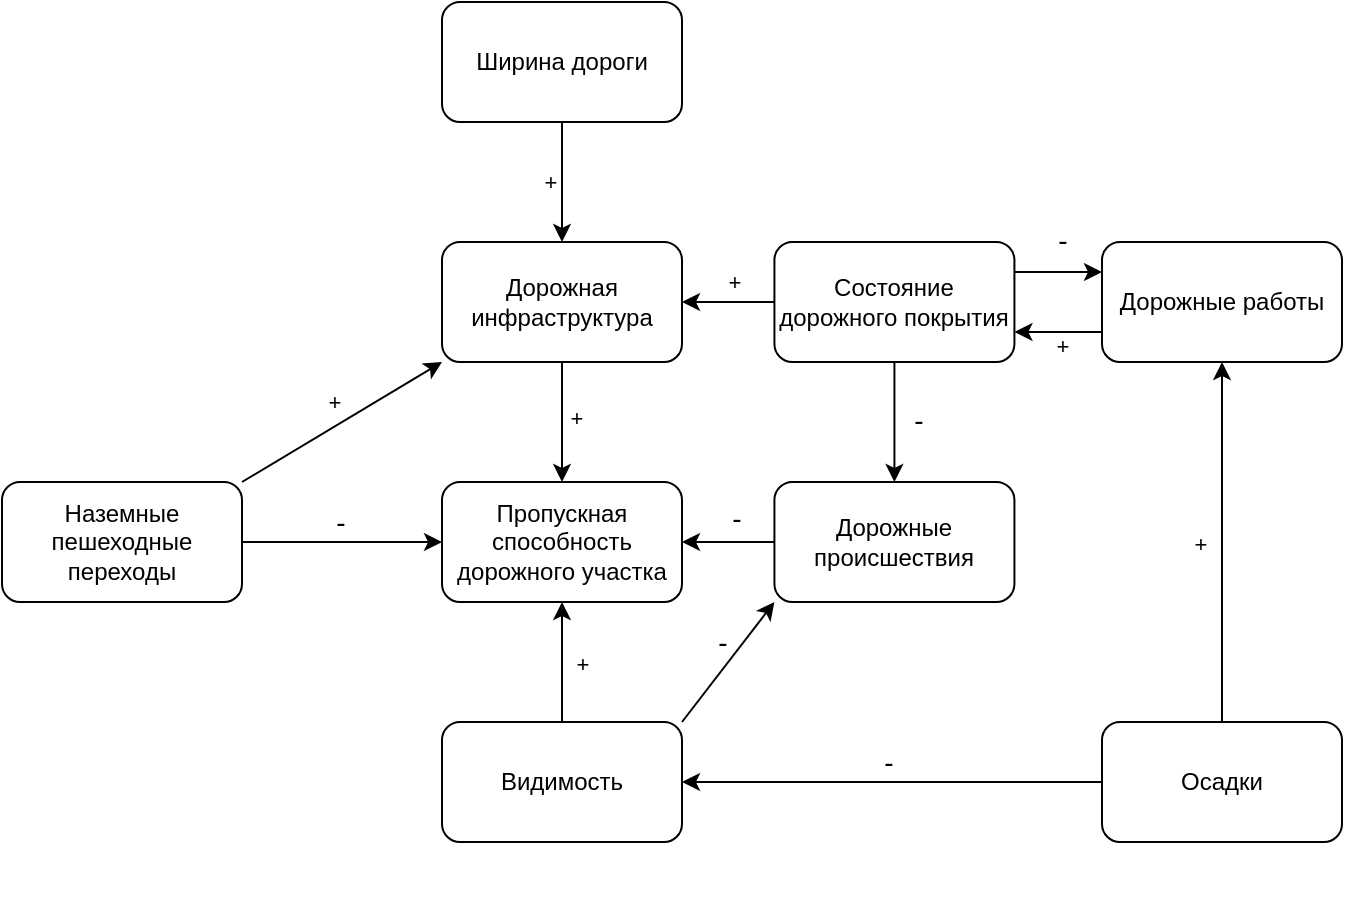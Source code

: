 <mxfile version="26.0.15">
  <diagram name="Страница — 1" id="GSURWLQaLUcnLzjiFmMF">
    <mxGraphModel dx="774" dy="477" grid="1" gridSize="10" guides="1" tooltips="1" connect="1" arrows="1" fold="1" page="1" pageScale="1" pageWidth="827" pageHeight="1169" math="0" shadow="0">
      <root>
        <mxCell id="0" />
        <mxCell id="1" parent="0" />
        <mxCell id="5zK9ElxDiLUedw-noPBC-1" value="Пропускная способность дорожного участка" style="rounded=1;whiteSpace=wrap;html=1;" vertex="1" parent="1">
          <mxGeometry x="360" y="280" width="120" height="60" as="geometry" />
        </mxCell>
        <mxCell id="5zK9ElxDiLUedw-noPBC-11" style="edgeStyle=orthogonalEdgeStyle;rounded=0;orthogonalLoop=1;jettySize=auto;html=1;exitX=0.5;exitY=1;exitDx=0;exitDy=0;entryX=0.5;entryY=0;entryDx=0;entryDy=0;" edge="1" parent="1" source="5zK9ElxDiLUedw-noPBC-10" target="5zK9ElxDiLUedw-noPBC-1">
          <mxGeometry relative="1" as="geometry" />
        </mxCell>
        <mxCell id="5zK9ElxDiLUedw-noPBC-27" value="+" style="edgeLabel;html=1;align=center;verticalAlign=middle;resizable=0;points=[];" vertex="1" connectable="0" parent="5zK9ElxDiLUedw-noPBC-11">
          <mxGeometry x="-0.067" y="7" relative="1" as="geometry">
            <mxPoint as="offset" />
          </mxGeometry>
        </mxCell>
        <mxCell id="5zK9ElxDiLUedw-noPBC-10" value="Дорожная инфраструктура" style="rounded=1;whiteSpace=wrap;html=1;" vertex="1" parent="1">
          <mxGeometry x="360" y="160" width="120" height="60" as="geometry" />
        </mxCell>
        <mxCell id="5zK9ElxDiLUedw-noPBC-12" value="Ширина дороги" style="rounded=1;whiteSpace=wrap;html=1;" vertex="1" parent="1">
          <mxGeometry x="360" y="40" width="120" height="60" as="geometry" />
        </mxCell>
        <mxCell id="5zK9ElxDiLUedw-noPBC-68" style="edgeStyle=orthogonalEdgeStyle;rounded=0;orthogonalLoop=1;jettySize=auto;html=1;exitX=0;exitY=0.5;exitDx=0;exitDy=0;entryX=1;entryY=0.5;entryDx=0;entryDy=0;" edge="1" parent="1" source="5zK9ElxDiLUedw-noPBC-13" target="5zK9ElxDiLUedw-noPBC-10">
          <mxGeometry relative="1" as="geometry" />
        </mxCell>
        <mxCell id="5zK9ElxDiLUedw-noPBC-72" value="+" style="edgeLabel;html=1;align=center;verticalAlign=middle;resizable=0;points=[];" vertex="1" connectable="0" parent="5zK9ElxDiLUedw-noPBC-68">
          <mxGeometry x="-0.125" y="-5" relative="1" as="geometry">
            <mxPoint y="-5" as="offset" />
          </mxGeometry>
        </mxCell>
        <mxCell id="5zK9ElxDiLUedw-noPBC-69" style="edgeStyle=orthogonalEdgeStyle;rounded=0;orthogonalLoop=1;jettySize=auto;html=1;exitX=0.5;exitY=1;exitDx=0;exitDy=0;entryX=0.5;entryY=0;entryDx=0;entryDy=0;" edge="1" parent="1" source="5zK9ElxDiLUedw-noPBC-13" target="5zK9ElxDiLUedw-noPBC-22">
          <mxGeometry relative="1" as="geometry" />
        </mxCell>
        <mxCell id="5zK9ElxDiLUedw-noPBC-81" style="edgeStyle=orthogonalEdgeStyle;rounded=0;orthogonalLoop=1;jettySize=auto;html=1;exitX=1;exitY=0.25;exitDx=0;exitDy=0;entryX=0;entryY=0.25;entryDx=0;entryDy=0;" edge="1" parent="1" source="5zK9ElxDiLUedw-noPBC-13" target="5zK9ElxDiLUedw-noPBC-39">
          <mxGeometry relative="1" as="geometry" />
        </mxCell>
        <mxCell id="5zK9ElxDiLUedw-noPBC-13" value="Состояние дорожного покрытия" style="rounded=1;whiteSpace=wrap;html=1;" vertex="1" parent="1">
          <mxGeometry x="526.21" y="160" width="120" height="60" as="geometry" />
        </mxCell>
        <mxCell id="5zK9ElxDiLUedw-noPBC-75" style="edgeStyle=orthogonalEdgeStyle;rounded=0;orthogonalLoop=1;jettySize=auto;html=1;exitX=1;exitY=0.5;exitDx=0;exitDy=0;entryX=0;entryY=0.5;entryDx=0;entryDy=0;" edge="1" parent="1" source="5zK9ElxDiLUedw-noPBC-14" target="5zK9ElxDiLUedw-noPBC-1">
          <mxGeometry relative="1" as="geometry" />
        </mxCell>
        <mxCell id="5zK9ElxDiLUedw-noPBC-14" value="Наземные пешеходные переходы" style="rounded=1;whiteSpace=wrap;html=1;" vertex="1" parent="1">
          <mxGeometry x="140" y="280" width="120" height="60" as="geometry" />
        </mxCell>
        <mxCell id="5zK9ElxDiLUedw-noPBC-16" value="" style="endArrow=classic;html=1;rounded=0;entryX=0.5;entryY=0;entryDx=0;entryDy=0;exitX=0.5;exitY=1;exitDx=0;exitDy=0;" edge="1" parent="1" source="5zK9ElxDiLUedw-noPBC-12" target="5zK9ElxDiLUedw-noPBC-10">
          <mxGeometry width="50" height="50" relative="1" as="geometry">
            <mxPoint x="210" y="140" as="sourcePoint" />
            <mxPoint x="310" y="180" as="targetPoint" />
          </mxGeometry>
        </mxCell>
        <mxCell id="5zK9ElxDiLUedw-noPBC-19" value="+" style="edgeLabel;html=1;align=center;verticalAlign=middle;resizable=0;points=[];" vertex="1" connectable="0" parent="5zK9ElxDiLUedw-noPBC-16">
          <mxGeometry x="0.048" y="-1" relative="1" as="geometry">
            <mxPoint x="-5" y="-2" as="offset" />
          </mxGeometry>
        </mxCell>
        <mxCell id="5zK9ElxDiLUedw-noPBC-65" style="edgeStyle=orthogonalEdgeStyle;rounded=0;orthogonalLoop=1;jettySize=auto;html=1;exitX=0;exitY=0.5;exitDx=0;exitDy=0;entryX=1;entryY=0.5;entryDx=0;entryDy=0;" edge="1" parent="1" source="5zK9ElxDiLUedw-noPBC-22" target="5zK9ElxDiLUedw-noPBC-1">
          <mxGeometry relative="1" as="geometry" />
        </mxCell>
        <mxCell id="5zK9ElxDiLUedw-noPBC-22" value="Дорожные происшествия" style="rounded=1;whiteSpace=wrap;html=1;" vertex="1" parent="1">
          <mxGeometry x="526.21" y="280" width="120" height="60" as="geometry" />
        </mxCell>
        <mxCell id="5zK9ElxDiLUedw-noPBC-33" style="edgeStyle=orthogonalEdgeStyle;rounded=0;orthogonalLoop=1;jettySize=auto;html=1;exitX=0.5;exitY=0;exitDx=0;exitDy=0;entryX=0.5;entryY=1;entryDx=0;entryDy=0;" edge="1" parent="1" source="5zK9ElxDiLUedw-noPBC-32" target="5zK9ElxDiLUedw-noPBC-1">
          <mxGeometry relative="1" as="geometry" />
        </mxCell>
        <mxCell id="5zK9ElxDiLUedw-noPBC-34" value="+" style="edgeLabel;html=1;align=center;verticalAlign=middle;resizable=0;points=[];" vertex="1" connectable="0" parent="5zK9ElxDiLUedw-noPBC-33">
          <mxGeometry x="-0.033" y="-10" relative="1" as="geometry">
            <mxPoint as="offset" />
          </mxGeometry>
        </mxCell>
        <mxCell id="5zK9ElxDiLUedw-noPBC-32" value="Видимость" style="rounded=1;whiteSpace=wrap;html=1;" vertex="1" parent="1">
          <mxGeometry x="360" y="400" width="120" height="60" as="geometry" />
        </mxCell>
        <mxCell id="5zK9ElxDiLUedw-noPBC-80" style="edgeStyle=orthogonalEdgeStyle;rounded=0;orthogonalLoop=1;jettySize=auto;html=1;exitX=0;exitY=0.75;exitDx=0;exitDy=0;entryX=1;entryY=0.75;entryDx=0;entryDy=0;" edge="1" parent="1" source="5zK9ElxDiLUedw-noPBC-39" target="5zK9ElxDiLUedw-noPBC-13">
          <mxGeometry relative="1" as="geometry" />
        </mxCell>
        <mxCell id="5zK9ElxDiLUedw-noPBC-83" value="+" style="edgeLabel;html=1;align=center;verticalAlign=middle;resizable=0;points=[];" vertex="1" connectable="0" parent="5zK9ElxDiLUedw-noPBC-80">
          <mxGeometry x="-0.061" y="7" relative="1" as="geometry">
            <mxPoint as="offset" />
          </mxGeometry>
        </mxCell>
        <mxCell id="5zK9ElxDiLUedw-noPBC-39" value="Дорожные работы" style="rounded=1;whiteSpace=wrap;html=1;" vertex="1" parent="1">
          <mxGeometry x="690" y="160" width="120" height="60" as="geometry" />
        </mxCell>
        <mxCell id="5zK9ElxDiLUedw-noPBC-45" style="edgeStyle=orthogonalEdgeStyle;rounded=0;orthogonalLoop=1;jettySize=auto;html=1;exitX=0;exitY=0.5;exitDx=0;exitDy=0;entryX=1;entryY=0.5;entryDx=0;entryDy=0;" edge="1" parent="1" source="5zK9ElxDiLUedw-noPBC-44" target="5zK9ElxDiLUedw-noPBC-32">
          <mxGeometry relative="1" as="geometry" />
        </mxCell>
        <mxCell id="5zK9ElxDiLUedw-noPBC-46" value="&lt;font style=&quot;font-size: 14px;&quot;&gt;-&lt;/font&gt;" style="edgeLabel;html=1;align=center;verticalAlign=middle;resizable=0;points=[];" vertex="1" connectable="0" parent="5zK9ElxDiLUedw-noPBC-45">
          <mxGeometry x="0.022" y="-8" relative="1" as="geometry">
            <mxPoint y="-2" as="offset" />
          </mxGeometry>
        </mxCell>
        <mxCell id="5zK9ElxDiLUedw-noPBC-47" style="edgeStyle=orthogonalEdgeStyle;rounded=0;orthogonalLoop=1;jettySize=auto;html=1;exitX=0.5;exitY=0;exitDx=0;exitDy=0;entryX=0.5;entryY=1;entryDx=0;entryDy=0;" edge="1" parent="1" source="5zK9ElxDiLUedw-noPBC-44" target="5zK9ElxDiLUedw-noPBC-39">
          <mxGeometry relative="1" as="geometry" />
        </mxCell>
        <mxCell id="5zK9ElxDiLUedw-noPBC-44" value="Осадки" style="rounded=1;whiteSpace=wrap;html=1;" vertex="1" parent="1">
          <mxGeometry x="690" y="400" width="120" height="60" as="geometry" />
        </mxCell>
        <mxCell id="5zK9ElxDiLUedw-noPBC-53" value="+" style="edgeLabel;html=1;align=center;verticalAlign=middle;resizable=0;points=[];" vertex="1" connectable="0" parent="1">
          <mxGeometry x="740.003" y="310.0" as="geometry">
            <mxPoint x="-1" y="1" as="offset" />
          </mxGeometry>
        </mxCell>
        <mxCell id="5zK9ElxDiLUedw-noPBC-63" value="" style="endArrow=classic;html=1;rounded=0;exitX=1;exitY=0;exitDx=0;exitDy=0;entryX=0;entryY=1;entryDx=0;entryDy=0;" edge="1" parent="1" source="5zK9ElxDiLUedw-noPBC-32" target="5zK9ElxDiLUedw-noPBC-22">
          <mxGeometry width="50" height="50" relative="1" as="geometry">
            <mxPoint x="560" y="410" as="sourcePoint" />
            <mxPoint x="610" y="360" as="targetPoint" />
          </mxGeometry>
        </mxCell>
        <mxCell id="5zK9ElxDiLUedw-noPBC-66" value="&lt;font style=&quot;font-size: 14px;&quot;&gt;-&lt;/font&gt;" style="edgeLabel;html=1;align=center;verticalAlign=middle;resizable=0;points=[];" vertex="1" connectable="0" parent="1">
          <mxGeometry x="500.004" y="360.0" as="geometry" />
        </mxCell>
        <mxCell id="5zK9ElxDiLUedw-noPBC-67" value="&lt;font style=&quot;font-size: 14px;&quot;&gt;-&lt;/font&gt;" style="edgeLabel;html=1;align=center;verticalAlign=middle;resizable=0;points=[];" vertex="1" connectable="0" parent="1">
          <mxGeometry x="600.004" y="440.0" as="geometry">
            <mxPoint x="-93" y="-142" as="offset" />
          </mxGeometry>
        </mxCell>
        <mxCell id="5zK9ElxDiLUedw-noPBC-71" value="&lt;font style=&quot;font-size: 14px;&quot;&gt;-&lt;/font&gt;" style="edgeLabel;html=1;align=center;verticalAlign=middle;resizable=0;points=[];" vertex="1" connectable="0" parent="1">
          <mxGeometry x="610.004" y="450.0" as="geometry">
            <mxPoint x="-12" y="-201" as="offset" />
          </mxGeometry>
        </mxCell>
        <mxCell id="5zK9ElxDiLUedw-noPBC-77" value="&lt;font style=&quot;font-size: 14px;&quot;&gt;-&lt;/font&gt;" style="edgeLabel;html=1;align=center;verticalAlign=middle;resizable=0;points=[];" vertex="1" connectable="0" parent="1">
          <mxGeometry x="632.414" y="490.0" as="geometry">
            <mxPoint x="-324" y="-190" as="offset" />
          </mxGeometry>
        </mxCell>
        <mxCell id="5zK9ElxDiLUedw-noPBC-78" value="" style="endArrow=classic;html=1;rounded=0;entryX=0;entryY=1;entryDx=0;entryDy=0;exitX=1;exitY=0;exitDx=0;exitDy=0;" edge="1" parent="1" source="5zK9ElxDiLUedw-noPBC-14" target="5zK9ElxDiLUedw-noPBC-10">
          <mxGeometry width="50" height="50" relative="1" as="geometry">
            <mxPoint x="220" y="270" as="sourcePoint" />
            <mxPoint x="270" y="220" as="targetPoint" />
          </mxGeometry>
        </mxCell>
        <mxCell id="5zK9ElxDiLUedw-noPBC-79" value="+" style="edgeLabel;html=1;align=center;verticalAlign=middle;resizable=0;points=[];" vertex="1" connectable="0" parent="5zK9ElxDiLUedw-noPBC-78">
          <mxGeometry x="-0.032" y="6" relative="1" as="geometry">
            <mxPoint y="-6" as="offset" />
          </mxGeometry>
        </mxCell>
        <mxCell id="5zK9ElxDiLUedw-noPBC-84" value="&lt;font style=&quot;font-size: 14px;&quot;&gt;-&lt;/font&gt;" style="edgeLabel;html=1;align=center;verticalAlign=middle;resizable=0;points=[];" vertex="1" connectable="0" parent="1">
          <mxGeometry x="670.004" y="150.0" as="geometry">
            <mxPoint y="9" as="offset" />
          </mxGeometry>
        </mxCell>
      </root>
    </mxGraphModel>
  </diagram>
</mxfile>
